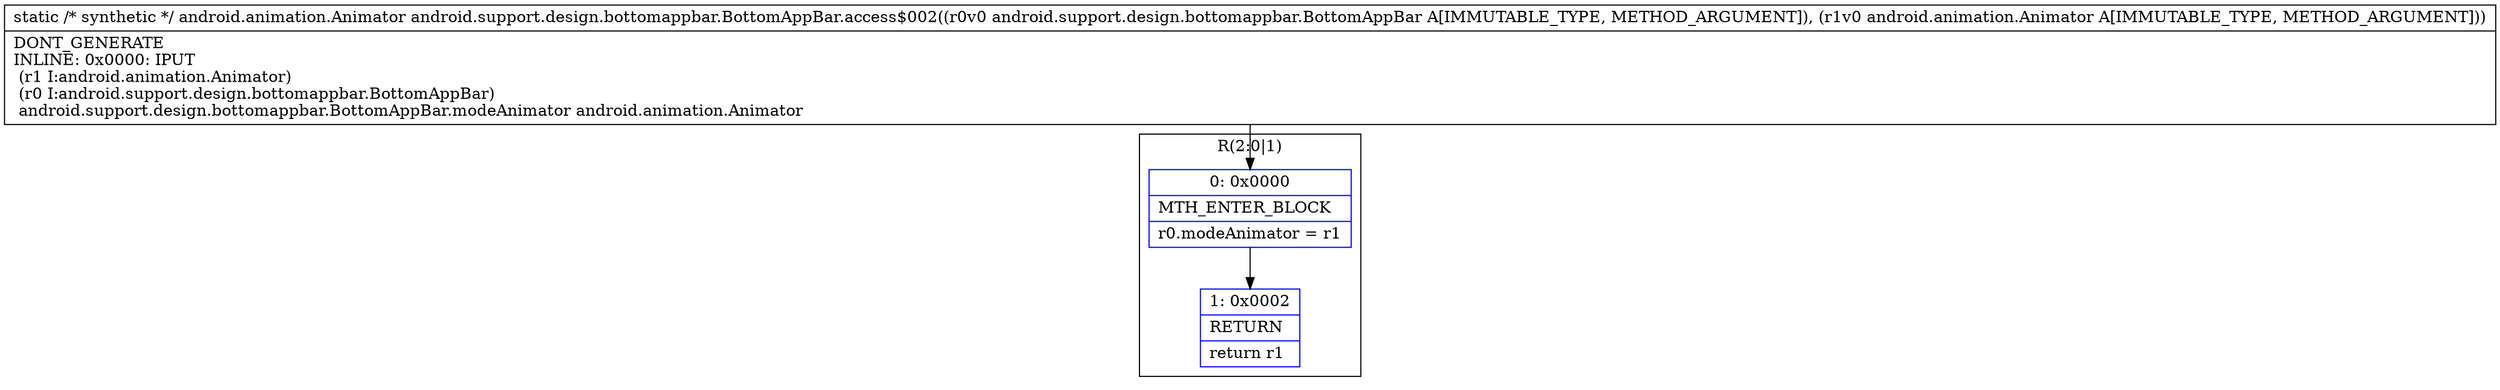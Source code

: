 digraph "CFG forandroid.support.design.bottomappbar.BottomAppBar.access$002(Landroid\/support\/design\/bottomappbar\/BottomAppBar;Landroid\/animation\/Animator;)Landroid\/animation\/Animator;" {
subgraph cluster_Region_1881471712 {
label = "R(2:0|1)";
node [shape=record,color=blue];
Node_0 [shape=record,label="{0\:\ 0x0000|MTH_ENTER_BLOCK\l|r0.modeAnimator = r1\l}"];
Node_1 [shape=record,label="{1\:\ 0x0002|RETURN\l|return r1\l}"];
}
MethodNode[shape=record,label="{static \/* synthetic *\/ android.animation.Animator android.support.design.bottomappbar.BottomAppBar.access$002((r0v0 android.support.design.bottomappbar.BottomAppBar A[IMMUTABLE_TYPE, METHOD_ARGUMENT]), (r1v0 android.animation.Animator A[IMMUTABLE_TYPE, METHOD_ARGUMENT]))  | DONT_GENERATE\lINLINE: 0x0000: IPUT  \l  (r1 I:android.animation.Animator)\l  (r0 I:android.support.design.bottomappbar.BottomAppBar)\l android.support.design.bottomappbar.BottomAppBar.modeAnimator android.animation.Animator\l}"];
MethodNode -> Node_0;
Node_0 -> Node_1;
}

